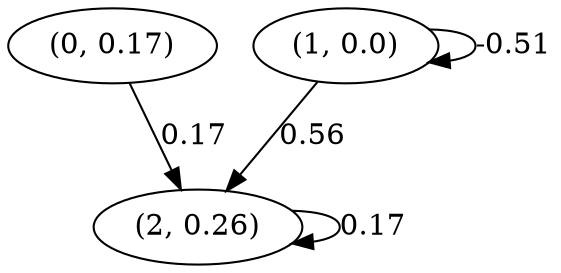 digraph {
    0 [ label = "(0, 0.17)" ]
    1 [ label = "(1, 0.0)" ]
    2 [ label = "(2, 0.26)" ]
    1 -> 1 [ label = "-0.51" ]
    2 -> 2 [ label = "0.17" ]
    0 -> 2 [ label = "0.17" ]
    1 -> 2 [ label = "0.56" ]
}

